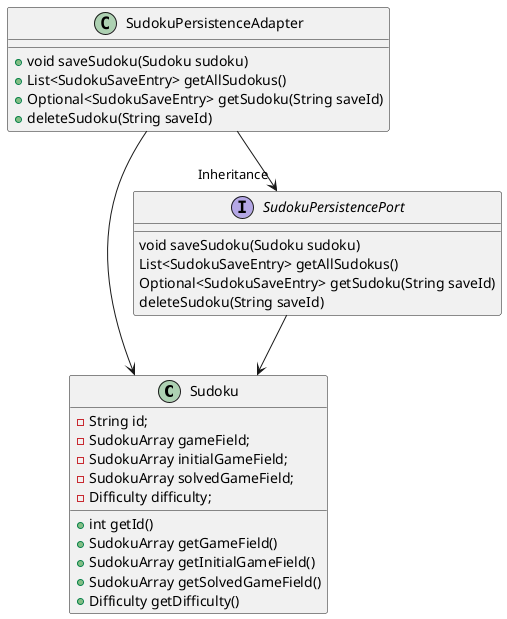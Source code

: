 @startuml
class Sudoku {
  - String id;
  - SudokuArray gameField;
  - SudokuArray initialGameField;
  - SudokuArray solvedGameField;
  - Difficulty difficulty;
  + int getId()
  + SudokuArray getGameField()
  + SudokuArray getInitialGameField()
  + SudokuArray getSolvedGameField()
  + Difficulty getDifficulty()
}

interface SudokuPersistencePort {
   void saveSudoku(Sudoku sudoku)
   List<SudokuSaveEntry> getAllSudokus()
   Optional<SudokuSaveEntry> getSudoku(String saveId)
   deleteSudoku(String saveId)
}

class SudokuPersistenceAdapter {
  + void saveSudoku(Sudoku sudoku)
  + List<SudokuSaveEntry> getAllSudokus()
  + Optional<SudokuSaveEntry> getSudoku(String saveId)
  + deleteSudoku(String saveId)
}

SudokuPersistenceAdapter--> "Inheritance" SudokuPersistencePort
SudokuPersistenceAdapter-->Sudoku
SudokuPersistencePort-->Sudoku
@enduml